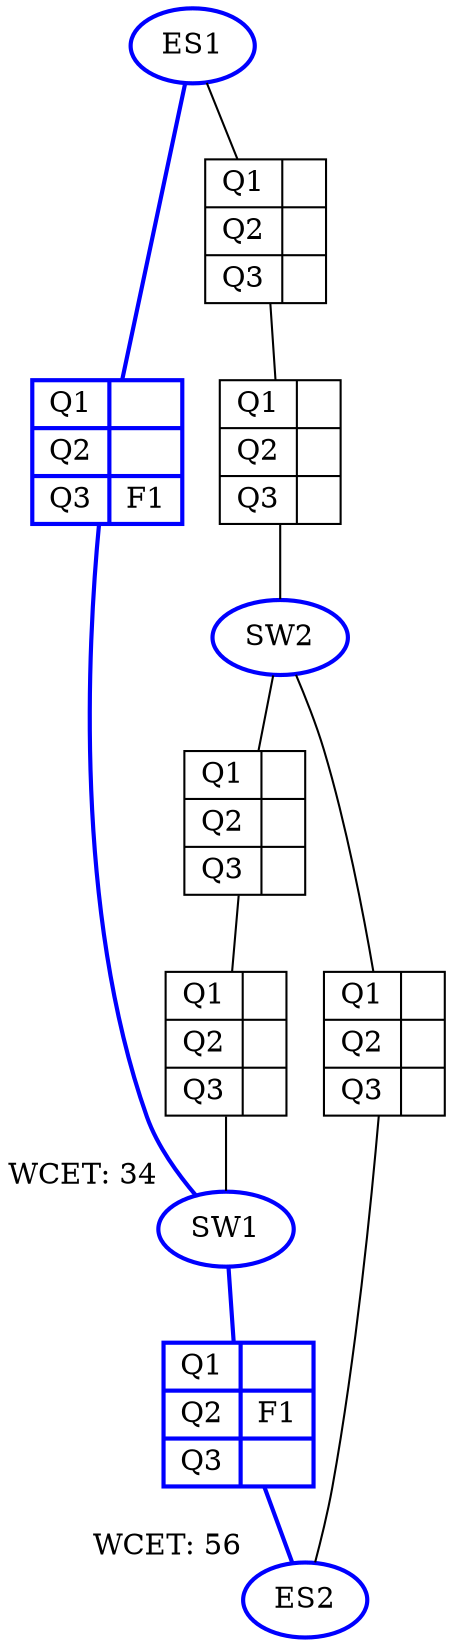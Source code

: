 // Network Topology
digraph {
	ES1 [color=blue style=bold]
	SW1 [color=blue style=bold xlabel="WCET: 34"]
	SW1ES1 [label="{ Q1 | Q2 | Q3 } | { ||F1 }" color=blue shape=record style=bold]
	ES1 -> SW1ES1 [arrowhead=none color=blue style=bold]
	SW1ES1 -> SW1 [arrowhead=none color=blue style=bold]
	SW2 [color=blue style=bold]
	SW2ES1 [label="{ Q1 | Q2 | Q3 } | { || }" shape=record]
	SW2ES11 [label="{ Q1 | Q2 | Q3 } | { || }" shape=record]
	ES1 -> SW2ES1 [arrowhead=none]
	SW2ES1 -> SW2ES11 [arrowhead=none]
	SW2ES11 -> SW2 [arrowhead=none]
	SW1 [color=blue style=bold]
	ES2 [color=blue style=bold xlabel="WCET: 56"]
	ES2SW1 [label="{ Q1 | Q2 | Q3 } | { |F1| }" color=blue shape=record style=bold]
	SW1 -> ES2SW1 [arrowhead=none color=blue style=bold]
	ES2SW1 -> ES2 [arrowhead=none color=blue style=bold]
	SW2
	ES2 [color=blue style=bold]
	ES2SW2 [label="{ Q1 | Q2 | Q3 } | { || }" shape=record]
	SW2 -> ES2SW2 [arrowhead=none]
	ES2SW2 -> ES2 [arrowhead=none]
	SW1 [color=blue style=bold]
	SW1SW2 [label="{ Q1 | Q2 | Q3 } | { || }" shape=record]
	SW2 -> SW1SW2 [arrowhead=none]
	SW1SW2 -> SW1SW21 [arrowhead=none]
	SW1SW21 -> SW1 [arrowhead=none]
	SW1SW21 [label="{ Q1 | Q2 | Q3 } | { || }" shape=record]
}
